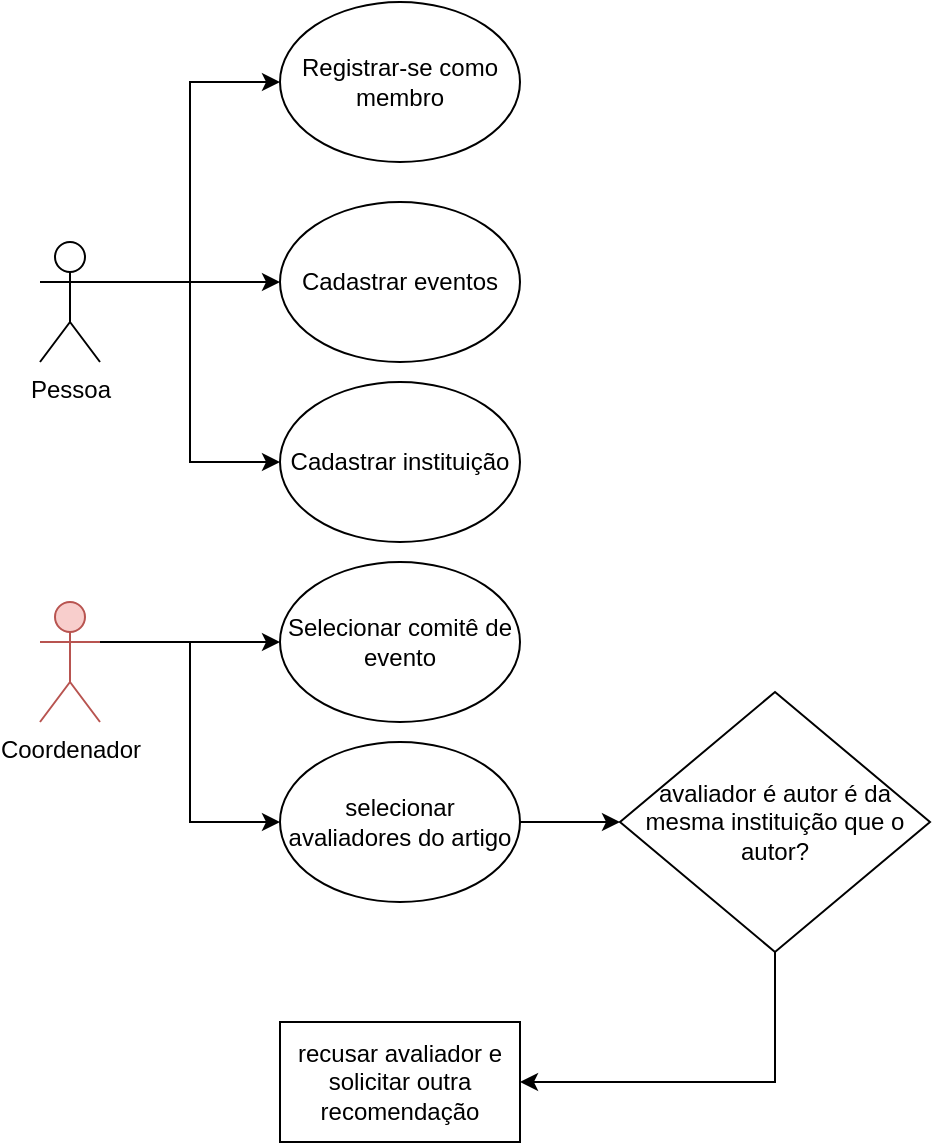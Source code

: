 <mxfile version="19.0.3" type="github">
  <diagram id="8JU_U9Y3DcdZJbbYmd21" name="Page-1">
    <mxGraphModel dx="862" dy="488" grid="1" gridSize="10" guides="1" tooltips="1" connect="1" arrows="1" fold="1" page="1" pageScale="1" pageWidth="850" pageHeight="1100" math="0" shadow="0">
      <root>
        <mxCell id="0" />
        <mxCell id="1" parent="0" />
        <mxCell id="NkB1lSJiVC8DAfF1Eu-Q-7" style="edgeStyle=orthogonalEdgeStyle;rounded=0;orthogonalLoop=1;jettySize=auto;html=1;exitX=1;exitY=0.333;exitDx=0;exitDy=0;exitPerimeter=0;entryX=0;entryY=0.5;entryDx=0;entryDy=0;" edge="1" parent="1" source="NkB1lSJiVC8DAfF1Eu-Q-1" target="NkB1lSJiVC8DAfF1Eu-Q-4">
          <mxGeometry relative="1" as="geometry" />
        </mxCell>
        <mxCell id="NkB1lSJiVC8DAfF1Eu-Q-26" style="edgeStyle=orthogonalEdgeStyle;rounded=0;orthogonalLoop=1;jettySize=auto;html=1;exitX=1;exitY=0.333;exitDx=0;exitDy=0;exitPerimeter=0;entryX=0;entryY=0.5;entryDx=0;entryDy=0;" edge="1" parent="1" source="NkB1lSJiVC8DAfF1Eu-Q-1" target="NkB1lSJiVC8DAfF1Eu-Q-9">
          <mxGeometry relative="1" as="geometry" />
        </mxCell>
        <mxCell id="NkB1lSJiVC8DAfF1Eu-Q-27" style="edgeStyle=orthogonalEdgeStyle;rounded=0;orthogonalLoop=1;jettySize=auto;html=1;exitX=1;exitY=0.333;exitDx=0;exitDy=0;exitPerimeter=0;entryX=0;entryY=0.5;entryDx=0;entryDy=0;" edge="1" parent="1" source="NkB1lSJiVC8DAfF1Eu-Q-1" target="NkB1lSJiVC8DAfF1Eu-Q-10">
          <mxGeometry relative="1" as="geometry" />
        </mxCell>
        <mxCell id="NkB1lSJiVC8DAfF1Eu-Q-1" value="Pessoa" style="shape=umlActor;verticalLabelPosition=bottom;verticalAlign=top;html=1;outlineConnect=0;" vertex="1" parent="1">
          <mxGeometry x="110" y="240" width="30" height="60" as="geometry" />
        </mxCell>
        <mxCell id="NkB1lSJiVC8DAfF1Eu-Q-4" value="Registrar-se como membro" style="ellipse;whiteSpace=wrap;html=1;" vertex="1" parent="1">
          <mxGeometry x="230" y="120" width="120" height="80" as="geometry" />
        </mxCell>
        <mxCell id="NkB1lSJiVC8DAfF1Eu-Q-14" style="edgeStyle=orthogonalEdgeStyle;rounded=0;orthogonalLoop=1;jettySize=auto;html=1;exitX=1;exitY=0.333;exitDx=0;exitDy=0;exitPerimeter=0;entryX=0;entryY=0.5;entryDx=0;entryDy=0;" edge="1" parent="1" source="NkB1lSJiVC8DAfF1Eu-Q-8" target="NkB1lSJiVC8DAfF1Eu-Q-11">
          <mxGeometry relative="1" as="geometry" />
        </mxCell>
        <mxCell id="NkB1lSJiVC8DAfF1Eu-Q-17" style="edgeStyle=orthogonalEdgeStyle;rounded=0;orthogonalLoop=1;jettySize=auto;html=1;exitX=1;exitY=0.333;exitDx=0;exitDy=0;exitPerimeter=0;entryX=0;entryY=0.5;entryDx=0;entryDy=0;" edge="1" parent="1" source="NkB1lSJiVC8DAfF1Eu-Q-8" target="NkB1lSJiVC8DAfF1Eu-Q-16">
          <mxGeometry relative="1" as="geometry" />
        </mxCell>
        <mxCell id="NkB1lSJiVC8DAfF1Eu-Q-8" value="Coordenador" style="shape=umlActor;verticalLabelPosition=bottom;verticalAlign=top;html=1;outlineConnect=0;fillColor=#f8cecc;strokeColor=#b85450;" vertex="1" parent="1">
          <mxGeometry x="110" y="420" width="30" height="60" as="geometry" />
        </mxCell>
        <mxCell id="NkB1lSJiVC8DAfF1Eu-Q-9" value="Cadastrar eventos" style="ellipse;whiteSpace=wrap;html=1;" vertex="1" parent="1">
          <mxGeometry x="230" y="220" width="120" height="80" as="geometry" />
        </mxCell>
        <mxCell id="NkB1lSJiVC8DAfF1Eu-Q-10" value="Cadastrar instituição&lt;span style=&quot;color: rgba(0, 0, 0, 0); font-family: monospace; font-size: 0px; text-align: start;&quot;&gt;%3CmxGraphModel%3E%3Croot%3E%3CmxCell%20id%3D%220%22%2F%3E%3CmxCell%20id%3D%221%22%20parent%3D%220%22%2F%3E%3CmxCell%20id%3D%222%22%20value%3D%22Cadastrar%20eventos%22%20style%3D%22ellipse%3BwhiteSpace%3Dwrap%3Bhtml%3D1%3B%22%20vertex%3D%221%22%20parent%3D%221%22%3E%3CmxGeometry%20x%3D%22230%22%20y%3D%22220%22%20width%3D%22120%22%20height%3D%2280%22%20as%3D%22geometry%22%2F%3E%3C%2FmxCell%3E%3C%2Froot%3E%3C%2FmxGraphModel%3E&lt;/span&gt;&lt;span style=&quot;color: rgba(0, 0, 0, 0); font-family: monospace; font-size: 0px; text-align: start;&quot;&gt;%3CmxGraphModel%3E%3Croot%3E%3CmxCell%20id%3D%220%22%2F%3E%3CmxCell%20id%3D%221%22%20parent%3D%220%22%2F%3E%3CmxCell%20id%3D%222%22%20value%3D%22Cadastrar%20eventos%22%20style%3D%22ellipse%3BwhiteSpace%3Dwrap%3Bhtml%3D1%3B%22%20vertex%3D%221%22%20parent%3D%221%22%3E%3CmxGeometry%20x%3D%22230%22%20y%3D%22220%22%20width%3D%22120%22%20height%3D%2280%22%20as%3D%22geometry%22%2F%3E%3C%2FmxCell%3E%3C%2Froot%3E%3C%2FmxGraphModel%3E&lt;/span&gt;" style="ellipse;whiteSpace=wrap;html=1;" vertex="1" parent="1">
          <mxGeometry x="230" y="310" width="120" height="80" as="geometry" />
        </mxCell>
        <mxCell id="NkB1lSJiVC8DAfF1Eu-Q-11" value="Selecionar comitê de evento" style="ellipse;whiteSpace=wrap;html=1;" vertex="1" parent="1">
          <mxGeometry x="230" y="400" width="120" height="80" as="geometry" />
        </mxCell>
        <mxCell id="NkB1lSJiVC8DAfF1Eu-Q-25" style="edgeStyle=orthogonalEdgeStyle;rounded=0;orthogonalLoop=1;jettySize=auto;html=1;exitX=0.5;exitY=1;exitDx=0;exitDy=0;entryX=1;entryY=0.5;entryDx=0;entryDy=0;" edge="1" parent="1" source="NkB1lSJiVC8DAfF1Eu-Q-15" target="NkB1lSJiVC8DAfF1Eu-Q-21">
          <mxGeometry relative="1" as="geometry" />
        </mxCell>
        <mxCell id="NkB1lSJiVC8DAfF1Eu-Q-15" value="avaliador é autor é da mesma instituição que o autor?" style="rhombus;whiteSpace=wrap;html=1;" vertex="1" parent="1">
          <mxGeometry x="400" y="465" width="155" height="130" as="geometry" />
        </mxCell>
        <mxCell id="NkB1lSJiVC8DAfF1Eu-Q-18" style="edgeStyle=orthogonalEdgeStyle;rounded=0;orthogonalLoop=1;jettySize=auto;html=1;exitX=1;exitY=0.5;exitDx=0;exitDy=0;entryX=0;entryY=0.5;entryDx=0;entryDy=0;" edge="1" parent="1" source="NkB1lSJiVC8DAfF1Eu-Q-16" target="NkB1lSJiVC8DAfF1Eu-Q-15">
          <mxGeometry relative="1" as="geometry" />
        </mxCell>
        <mxCell id="NkB1lSJiVC8DAfF1Eu-Q-16" value="selecionar avaliadores do artigo" style="ellipse;whiteSpace=wrap;html=1;" vertex="1" parent="1">
          <mxGeometry x="230" y="490" width="120" height="80" as="geometry" />
        </mxCell>
        <mxCell id="NkB1lSJiVC8DAfF1Eu-Q-21" value="recusar avaliador e solicitar outra recomendação" style="rounded=0;whiteSpace=wrap;html=1;" vertex="1" parent="1">
          <mxGeometry x="230" y="630" width="120" height="60" as="geometry" />
        </mxCell>
      </root>
    </mxGraphModel>
  </diagram>
</mxfile>
